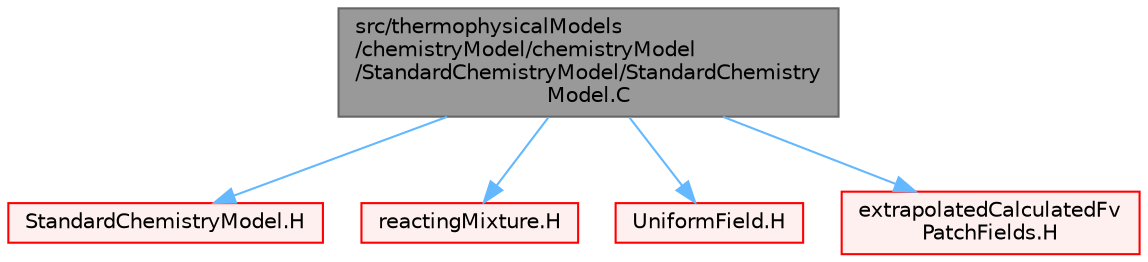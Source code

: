 digraph "src/thermophysicalModels/chemistryModel/chemistryModel/StandardChemistryModel/StandardChemistryModel.C"
{
 // LATEX_PDF_SIZE
  bgcolor="transparent";
  edge [fontname=Helvetica,fontsize=10,labelfontname=Helvetica,labelfontsize=10];
  node [fontname=Helvetica,fontsize=10,shape=box,height=0.2,width=0.4];
  Node1 [id="Node000001",label="src/thermophysicalModels\l/chemistryModel/chemistryModel\l/StandardChemistryModel/StandardChemistry\lModel.C",height=0.2,width=0.4,color="gray40", fillcolor="grey60", style="filled", fontcolor="black",tooltip=" "];
  Node1 -> Node2 [id="edge1_Node000001_Node000002",color="steelblue1",style="solid",tooltip=" "];
  Node2 [id="Node000002",label="StandardChemistryModel.H",height=0.2,width=0.4,color="red", fillcolor="#FFF0F0", style="filled",URL="$StandardChemistryModel_8H.html",tooltip=" "];
  Node1 -> Node397 [id="edge2_Node000001_Node000397",color="steelblue1",style="solid",tooltip=" "];
  Node397 [id="Node000397",label="reactingMixture.H",height=0.2,width=0.4,color="red", fillcolor="#FFF0F0", style="filled",URL="$reactingMixture_8H.html",tooltip=" "];
  Node1 -> Node409 [id="edge3_Node000001_Node000409",color="steelblue1",style="solid",tooltip=" "];
  Node409 [id="Node000409",label="UniformField.H",height=0.2,width=0.4,color="red", fillcolor="#FFF0F0", style="filled",URL="$UniformField_8H.html",tooltip=" "];
  Node1 -> Node412 [id="edge4_Node000001_Node000412",color="steelblue1",style="solid",tooltip=" "];
  Node412 [id="Node000412",label="extrapolatedCalculatedFv\lPatchFields.H",height=0.2,width=0.4,color="red", fillcolor="#FFF0F0", style="filled",URL="$extrapolatedCalculatedFvPatchFields_8H.html",tooltip=" "];
}
